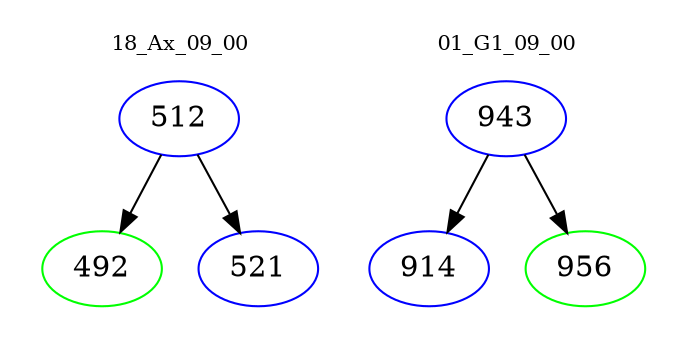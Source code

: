 digraph{
subgraph cluster_0 {
color = white
label = "18_Ax_09_00";
fontsize=10;
T0_512 [label="512", color="blue"]
T0_512 -> T0_492 [color="black"]
T0_492 [label="492", color="green"]
T0_512 -> T0_521 [color="black"]
T0_521 [label="521", color="blue"]
}
subgraph cluster_1 {
color = white
label = "01_G1_09_00";
fontsize=10;
T1_943 [label="943", color="blue"]
T1_943 -> T1_914 [color="black"]
T1_914 [label="914", color="blue"]
T1_943 -> T1_956 [color="black"]
T1_956 [label="956", color="green"]
}
}
